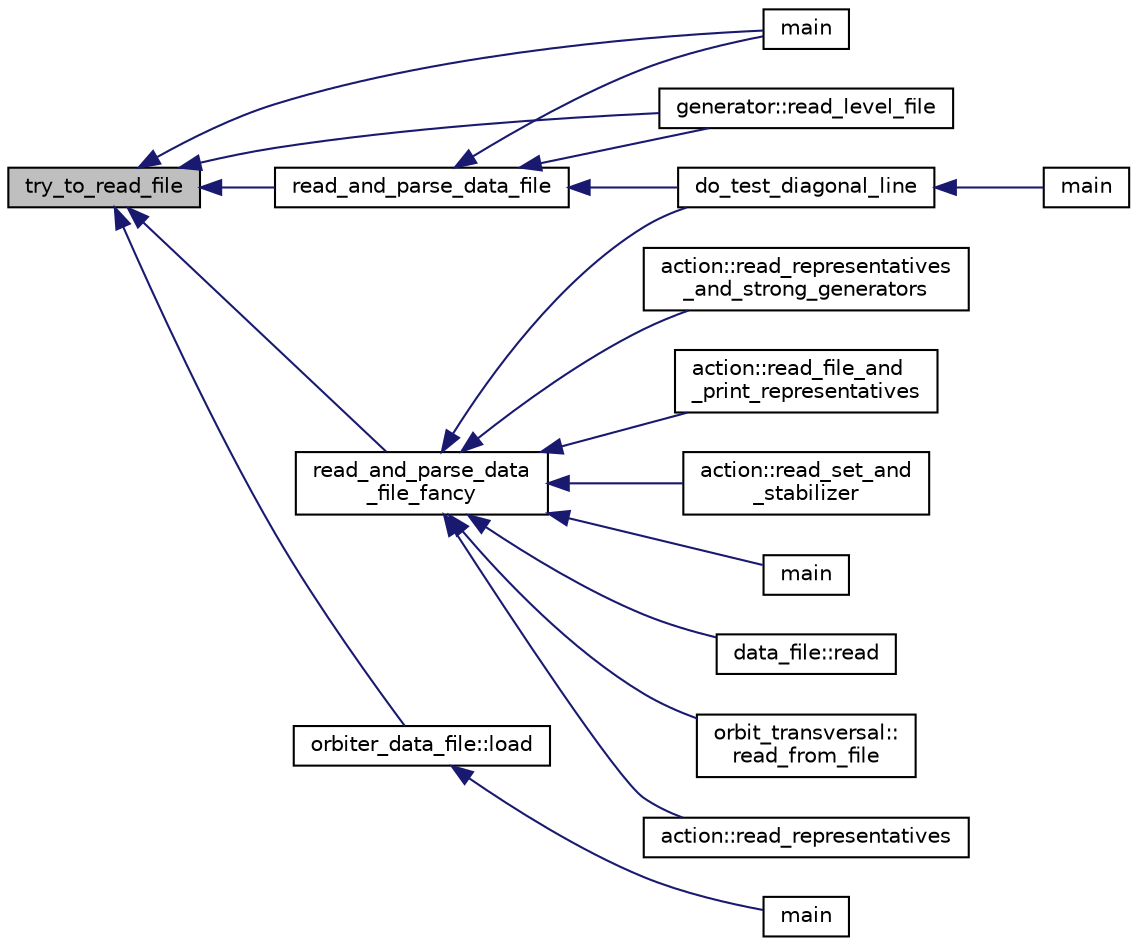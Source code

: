 digraph "try_to_read_file"
{
  edge [fontname="Helvetica",fontsize="10",labelfontname="Helvetica",labelfontsize="10"];
  node [fontname="Helvetica",fontsize="10",shape=record];
  rankdir="LR";
  Node16112 [label="try_to_read_file",height=0.2,width=0.4,color="black", fillcolor="grey75", style="filled", fontcolor="black"];
  Node16112 -> Node16113 [dir="back",color="midnightblue",fontsize="10",style="solid",fontname="Helvetica"];
  Node16113 [label="main",height=0.2,width=0.4,color="black", fillcolor="white", style="filled",URL="$df/df4/collect_8_c.html#a3c04138a5bfe5d72780bb7e82a18e627"];
  Node16112 -> Node16114 [dir="back",color="midnightblue",fontsize="10",style="solid",fontname="Helvetica"];
  Node16114 [label="orbiter_data_file::load",height=0.2,width=0.4,color="black", fillcolor="white", style="filled",URL="$dc/dde/classorbiter__data__file.html#a5296d660c596cd3fce81a8f2d26d7d7f"];
  Node16114 -> Node16115 [dir="back",color="midnightblue",fontsize="10",style="solid",fontname="Helvetica"];
  Node16115 [label="main",height=0.2,width=0.4,color="black", fillcolor="white", style="filled",URL="$df/de7/ovoid_2ovoid_8_c.html#a217dbf8b442f20279ea00b898af96f52"];
  Node16112 -> Node16116 [dir="back",color="midnightblue",fontsize="10",style="solid",fontname="Helvetica"];
  Node16116 [label="read_and_parse_data_file",height=0.2,width=0.4,color="black", fillcolor="white", style="filled",URL="$d4/d74/util_8_c.html#aa4d6668fcc58f40de7a3b75adf1e8af0"];
  Node16116 -> Node16113 [dir="back",color="midnightblue",fontsize="10",style="solid",fontname="Helvetica"];
  Node16116 -> Node16117 [dir="back",color="midnightblue",fontsize="10",style="solid",fontname="Helvetica"];
  Node16117 [label="do_test_diagonal_line",height=0.2,width=0.4,color="black", fillcolor="white", style="filled",URL="$d4/d67/geometry_8h.html#a031abbb55d1cba39a58b62fd49f1c755"];
  Node16117 -> Node16118 [dir="back",color="midnightblue",fontsize="10",style="solid",fontname="Helvetica"];
  Node16118 [label="main",height=0.2,width=0.4,color="black", fillcolor="white", style="filled",URL="$d0/d2f/process_8_c.html#a3c04138a5bfe5d72780bb7e82a18e627"];
  Node16116 -> Node16119 [dir="back",color="midnightblue",fontsize="10",style="solid",fontname="Helvetica"];
  Node16119 [label="generator::read_level_file",height=0.2,width=0.4,color="black", fillcolor="white", style="filled",URL="$d7/d73/classgenerator.html#a2f706a252cb52357a8c214972a50c994"];
  Node16112 -> Node16120 [dir="back",color="midnightblue",fontsize="10",style="solid",fontname="Helvetica"];
  Node16120 [label="read_and_parse_data\l_file_fancy",height=0.2,width=0.4,color="black", fillcolor="white", style="filled",URL="$d4/d74/util_8_c.html#aeb8585c8a2e92cfdfbe73d8995800de8"];
  Node16120 -> Node16121 [dir="back",color="midnightblue",fontsize="10",style="solid",fontname="Helvetica"];
  Node16121 [label="main",height=0.2,width=0.4,color="black", fillcolor="white", style="filled",URL="$d0/dfc/transpose_8_c.html#a217dbf8b442f20279ea00b898af96f52"];
  Node16120 -> Node16122 [dir="back",color="midnightblue",fontsize="10",style="solid",fontname="Helvetica"];
  Node16122 [label="data_file::read",height=0.2,width=0.4,color="black", fillcolor="white", style="filled",URL="$d2/dd1/classdata__file.html#a34c1f9447c977e2e98958930853afaf0"];
  Node16120 -> Node16117 [dir="back",color="midnightblue",fontsize="10",style="solid",fontname="Helvetica"];
  Node16120 -> Node16123 [dir="back",color="midnightblue",fontsize="10",style="solid",fontname="Helvetica"];
  Node16123 [label="orbit_transversal::\lread_from_file",height=0.2,width=0.4,color="black", fillcolor="white", style="filled",URL="$de/d2d/classorbit__transversal.html#af88293d7cc859b6202547d60a08c6b59"];
  Node16120 -> Node16124 [dir="back",color="midnightblue",fontsize="10",style="solid",fontname="Helvetica"];
  Node16124 [label="action::read_representatives",height=0.2,width=0.4,color="black", fillcolor="white", style="filled",URL="$d2/d86/classaction.html#a4959d3dd9b20c330b15c31ab6162cc2b"];
  Node16120 -> Node16125 [dir="back",color="midnightblue",fontsize="10",style="solid",fontname="Helvetica"];
  Node16125 [label="action::read_representatives\l_and_strong_generators",height=0.2,width=0.4,color="black", fillcolor="white", style="filled",URL="$d2/d86/classaction.html#a59ba2fa55080f6b1703141f60e0d3aad"];
  Node16120 -> Node16126 [dir="back",color="midnightblue",fontsize="10",style="solid",fontname="Helvetica"];
  Node16126 [label="action::read_file_and\l_print_representatives",height=0.2,width=0.4,color="black", fillcolor="white", style="filled",URL="$d2/d86/classaction.html#a04633f855952d34d7202126a895fd45b"];
  Node16120 -> Node16127 [dir="back",color="midnightblue",fontsize="10",style="solid",fontname="Helvetica"];
  Node16127 [label="action::read_set_and\l_stabilizer",height=0.2,width=0.4,color="black", fillcolor="white", style="filled",URL="$d2/d86/classaction.html#a7e22ee51c869b45d98ec93ec431389f5"];
  Node16112 -> Node16119 [dir="back",color="midnightblue",fontsize="10",style="solid",fontname="Helvetica"];
}
